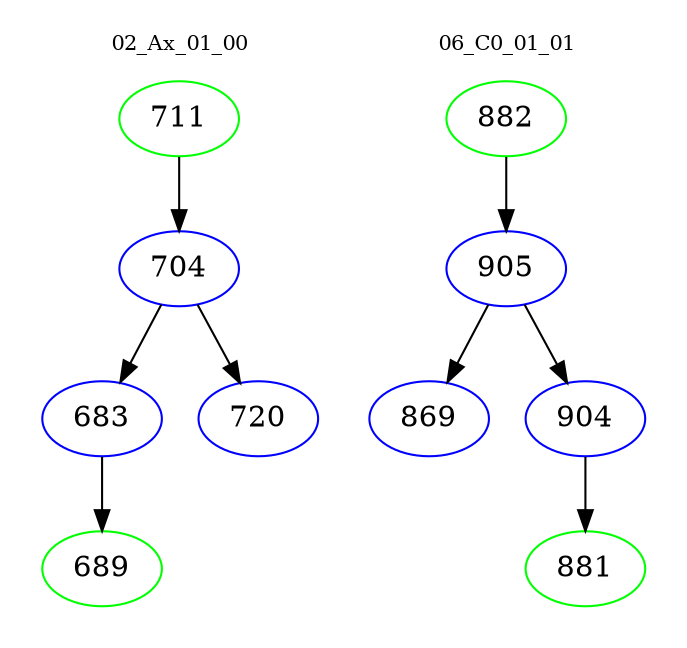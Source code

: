 digraph{
subgraph cluster_0 {
color = white
label = "02_Ax_01_00";
fontsize=10;
T0_711 [label="711", color="green"]
T0_711 -> T0_704 [color="black"]
T0_704 [label="704", color="blue"]
T0_704 -> T0_683 [color="black"]
T0_683 [label="683", color="blue"]
T0_683 -> T0_689 [color="black"]
T0_689 [label="689", color="green"]
T0_704 -> T0_720 [color="black"]
T0_720 [label="720", color="blue"]
}
subgraph cluster_1 {
color = white
label = "06_C0_01_01";
fontsize=10;
T1_882 [label="882", color="green"]
T1_882 -> T1_905 [color="black"]
T1_905 [label="905", color="blue"]
T1_905 -> T1_869 [color="black"]
T1_869 [label="869", color="blue"]
T1_905 -> T1_904 [color="black"]
T1_904 [label="904", color="blue"]
T1_904 -> T1_881 [color="black"]
T1_881 [label="881", color="green"]
}
}

